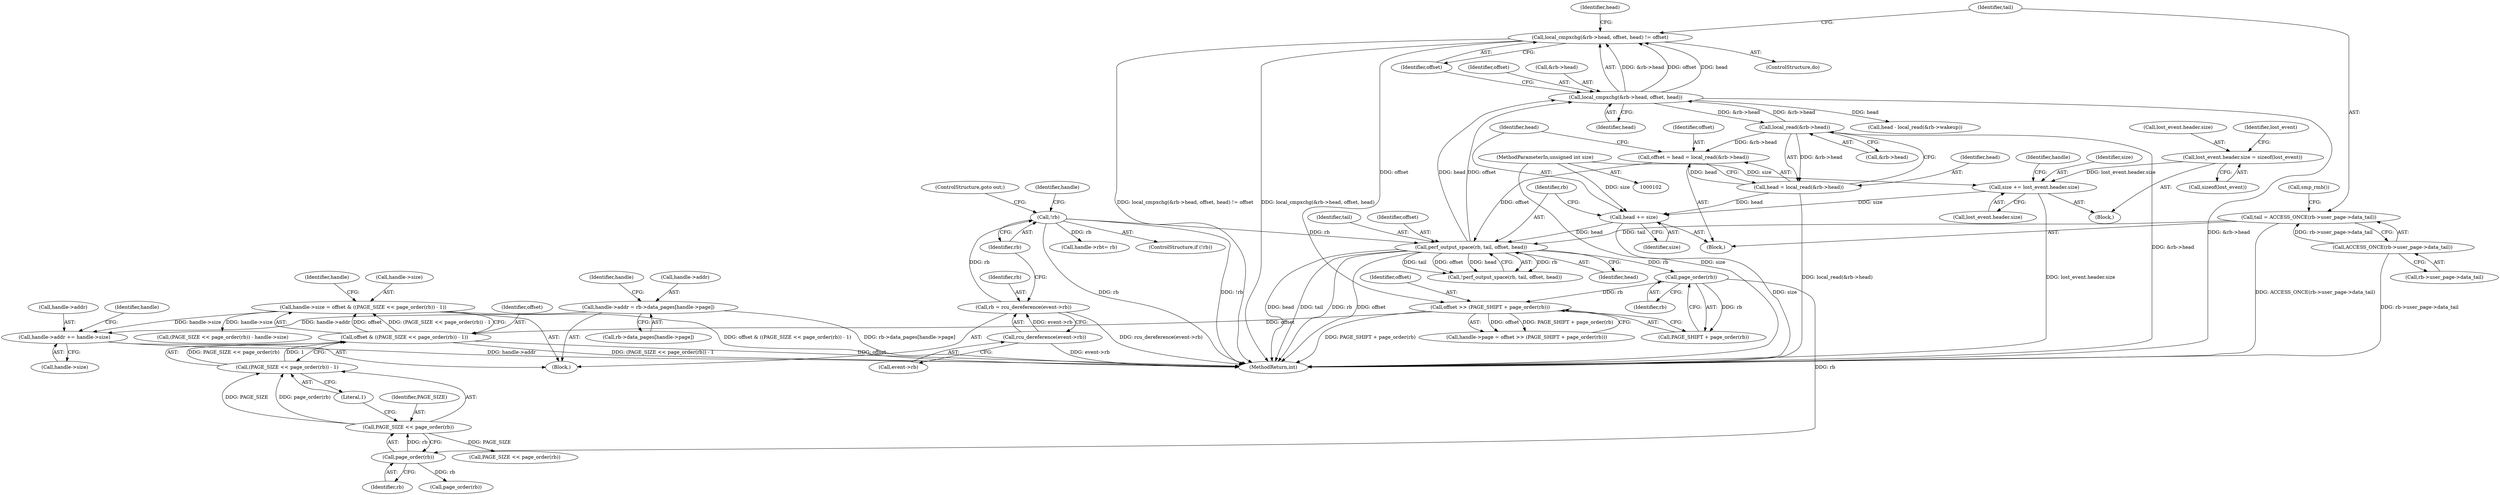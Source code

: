 digraph "0_linux_a8b0ca17b80e92faab46ee7179ba9e99ccb61233_68@pointer" {
"1000294" [label="(Call,handle->addr += handle->size)"];
"1000271" [label="(Call,handle->size = offset & ((PAGE_SIZE << page_order(rb)) - 1))"];
"1000275" [label="(Call,offset & ((PAGE_SIZE << page_order(rb)) - 1))"];
"1000256" [label="(Call,offset >> (PAGE_SHIFT + page_order(rb)))"];
"1000223" [label="(Call,local_cmpxchg(&rb->head, offset, head) != offset)"];
"1000224" [label="(Call,local_cmpxchg(&rb->head, offset, head))"];
"1000206" [label="(Call,local_read(&rb->head))"];
"1000217" [label="(Call,perf_output_space(rb, tail, offset, head))"];
"1000132" [label="(Call,!rb)"];
"1000125" [label="(Call,rb = rcu_dereference(event->rb))"];
"1000127" [label="(Call,rcu_dereference(event->rb))"];
"1000193" [label="(Call,tail = ACCESS_ONCE(rb->user_page->data_tail))"];
"1000195" [label="(Call,ACCESS_ONCE(rb->user_page->data_tail))"];
"1000202" [label="(Call,offset = head = local_read(&rb->head))"];
"1000204" [label="(Call,head = local_read(&rb->head))"];
"1000211" [label="(Call,head += size)"];
"1000182" [label="(Call,size += lost_event.header.size)"];
"1000166" [label="(Call,lost_event.header.size = sizeof(lost_event))"];
"1000105" [label="(MethodParameterIn,unsigned int size)"];
"1000260" [label="(Call,page_order(rb))"];
"1000277" [label="(Call,(PAGE_SIZE << page_order(rb)) - 1)"];
"1000278" [label="(Call,PAGE_SIZE << page_order(rb))"];
"1000280" [label="(Call,page_order(rb))"];
"1000283" [label="(Call,handle->addr = rb->data_pages[handle->page])"];
"1000283" [label="(Call,handle->addr = rb->data_pages[handle->page])"];
"1000224" [label="(Call,local_cmpxchg(&rb->head, offset, head))"];
"1000294" [label="(Call,handle->addr += handle->size)"];
"1000258" [label="(Call,PAGE_SHIFT + page_order(rb))"];
"1000204" [label="(Call,head = local_read(&rb->head))"];
"1000133" [label="(Identifier,rb)"];
"1000190" [label="(Identifier,handle)"];
"1000194" [label="(Identifier,tail)"];
"1000177" [label="(Identifier,lost_event)"];
"1000192" [label="(Block,)"];
"1000275" [label="(Call,offset & ((PAGE_SIZE << page_order(rb)) - 1))"];
"1000280" [label="(Call,page_order(rb))"];
"1000137" [label="(Identifier,handle)"];
"1000128" [label="(Call,event->rb)"];
"1000279" [label="(Identifier,PAGE_SIZE)"];
"1000285" [label="(Identifier,handle)"];
"1000220" [label="(Identifier,offset)"];
"1000277" [label="(Call,(PAGE_SIZE << page_order(rb)) - 1)"];
"1000218" [label="(Identifier,rb)"];
"1000134" [label="(ControlStructure,goto out;)"];
"1000252" [label="(Call,handle->page = offset >> (PAGE_SHIFT + page_order(rb)))"];
"1000184" [label="(Call,lost_event.header.size)"];
"1000295" [label="(Call,handle->addr)"];
"1000195" [label="(Call,ACCESS_ONCE(rb->user_page->data_tail))"];
"1000203" [label="(Identifier,offset)"];
"1000296" [label="(Identifier,handle)"];
"1000125" [label="(Call,rb = rcu_dereference(event->rb))"];
"1000166" [label="(Call,lost_event.header.size = sizeof(lost_event))"];
"1000212" [label="(Identifier,head)"];
"1000182" [label="(Call,size += lost_event.header.size)"];
"1000230" [label="(Identifier,head)"];
"1000257" [label="(Identifier,offset)"];
"1000191" [label="(ControlStructure,do)"];
"1000261" [label="(Identifier,rb)"];
"1000105" [label="(MethodParameterIn,unsigned int size)"];
"1000256" [label="(Call,offset >> (PAGE_SHIFT + page_order(rb)))"];
"1000219" [label="(Identifier,tail)"];
"1000272" [label="(Call,handle->size)"];
"1000217" [label="(Call,perf_output_space(rb, tail, offset, head))"];
"1000234" [label="(Call,head - local_read(&rb->wakeup))"];
"1000211" [label="(Call,head += size)"];
"1000127" [label="(Call,rcu_dereference(event->rb))"];
"1000183" [label="(Identifier,size)"];
"1000126" [label="(Identifier,rb)"];
"1000229" [label="(Identifier,offset)"];
"1000205" [label="(Identifier,head)"];
"1000207" [label="(Call,&rb->head)"];
"1000281" [label="(Identifier,rb)"];
"1000201" [label="(Call,smp_rmb())"];
"1000213" [label="(Identifier,size)"];
"1000370" [label="(MethodReturn,int)"];
"1000107" [label="(Block,)"];
"1000135" [label="(Call,handle->rb\t= rb)"];
"1000235" [label="(Identifier,head)"];
"1000231" [label="(Identifier,offset)"];
"1000260" [label="(Call,page_order(rb))"];
"1000221" [label="(Identifier,head)"];
"1000306" [label="(Call,PAGE_SIZE << page_order(rb))"];
"1000284" [label="(Call,handle->addr)"];
"1000282" [label="(Literal,1)"];
"1000206" [label="(Call,local_read(&rb->head))"];
"1000196" [label="(Call,rb->user_page->data_tail)"];
"1000298" [label="(Call,handle->size)"];
"1000271" [label="(Call,handle->size = offset & ((PAGE_SIZE << page_order(rb)) - 1))"];
"1000303" [label="(Identifier,handle)"];
"1000223" [label="(Call,local_cmpxchg(&rb->head, offset, head) != offset)"];
"1000132" [label="(Call,!rb)"];
"1000287" [label="(Call,rb->data_pages[handle->page])"];
"1000225" [label="(Call,&rb->head)"];
"1000308" [label="(Call,page_order(rb))"];
"1000305" [label="(Call,(PAGE_SIZE << page_order(rb)) - handle->size)"];
"1000216" [label="(Call,!perf_output_space(rb, tail, offset, head))"];
"1000172" [label="(Call,sizeof(lost_event))"];
"1000278" [label="(Call,PAGE_SIZE << page_order(rb))"];
"1000202" [label="(Call,offset = head = local_read(&rb->head))"];
"1000193" [label="(Call,tail = ACCESS_ONCE(rb->user_page->data_tail))"];
"1000131" [label="(ControlStructure,if (!rb))"];
"1000167" [label="(Call,lost_event.header.size)"];
"1000276" [label="(Identifier,offset)"];
"1000165" [label="(Block,)"];
"1000294" -> "1000107"  [label="AST: "];
"1000294" -> "1000298"  [label="CFG: "];
"1000295" -> "1000294"  [label="AST: "];
"1000298" -> "1000294"  [label="AST: "];
"1000303" -> "1000294"  [label="CFG: "];
"1000294" -> "1000370"  [label="DDG: handle->addr"];
"1000271" -> "1000294"  [label="DDG: handle->size"];
"1000283" -> "1000294"  [label="DDG: handle->addr"];
"1000271" -> "1000107"  [label="AST: "];
"1000271" -> "1000275"  [label="CFG: "];
"1000272" -> "1000271"  [label="AST: "];
"1000275" -> "1000271"  [label="AST: "];
"1000285" -> "1000271"  [label="CFG: "];
"1000271" -> "1000370"  [label="DDG: offset & ((PAGE_SIZE << page_order(rb)) - 1)"];
"1000275" -> "1000271"  [label="DDG: offset"];
"1000275" -> "1000271"  [label="DDG: (PAGE_SIZE << page_order(rb)) - 1"];
"1000271" -> "1000305"  [label="DDG: handle->size"];
"1000275" -> "1000277"  [label="CFG: "];
"1000276" -> "1000275"  [label="AST: "];
"1000277" -> "1000275"  [label="AST: "];
"1000275" -> "1000370"  [label="DDG: offset"];
"1000275" -> "1000370"  [label="DDG: (PAGE_SIZE << page_order(rb)) - 1"];
"1000256" -> "1000275"  [label="DDG: offset"];
"1000277" -> "1000275"  [label="DDG: PAGE_SIZE << page_order(rb)"];
"1000277" -> "1000275"  [label="DDG: 1"];
"1000256" -> "1000252"  [label="AST: "];
"1000256" -> "1000258"  [label="CFG: "];
"1000257" -> "1000256"  [label="AST: "];
"1000258" -> "1000256"  [label="AST: "];
"1000252" -> "1000256"  [label="CFG: "];
"1000256" -> "1000370"  [label="DDG: PAGE_SHIFT + page_order(rb)"];
"1000256" -> "1000252"  [label="DDG: offset"];
"1000256" -> "1000252"  [label="DDG: PAGE_SHIFT + page_order(rb)"];
"1000223" -> "1000256"  [label="DDG: offset"];
"1000260" -> "1000256"  [label="DDG: rb"];
"1000223" -> "1000191"  [label="AST: "];
"1000223" -> "1000231"  [label="CFG: "];
"1000224" -> "1000223"  [label="AST: "];
"1000231" -> "1000223"  [label="AST: "];
"1000194" -> "1000223"  [label="CFG: "];
"1000235" -> "1000223"  [label="CFG: "];
"1000223" -> "1000370"  [label="DDG: local_cmpxchg(&rb->head, offset, head) != offset"];
"1000223" -> "1000370"  [label="DDG: local_cmpxchg(&rb->head, offset, head)"];
"1000224" -> "1000223"  [label="DDG: &rb->head"];
"1000224" -> "1000223"  [label="DDG: offset"];
"1000224" -> "1000223"  [label="DDG: head"];
"1000224" -> "1000230"  [label="CFG: "];
"1000225" -> "1000224"  [label="AST: "];
"1000229" -> "1000224"  [label="AST: "];
"1000230" -> "1000224"  [label="AST: "];
"1000231" -> "1000224"  [label="CFG: "];
"1000224" -> "1000370"  [label="DDG: &rb->head"];
"1000224" -> "1000206"  [label="DDG: &rb->head"];
"1000206" -> "1000224"  [label="DDG: &rb->head"];
"1000217" -> "1000224"  [label="DDG: offset"];
"1000217" -> "1000224"  [label="DDG: head"];
"1000224" -> "1000234"  [label="DDG: head"];
"1000206" -> "1000204"  [label="AST: "];
"1000206" -> "1000207"  [label="CFG: "];
"1000207" -> "1000206"  [label="AST: "];
"1000204" -> "1000206"  [label="CFG: "];
"1000206" -> "1000370"  [label="DDG: &rb->head"];
"1000206" -> "1000202"  [label="DDG: &rb->head"];
"1000206" -> "1000204"  [label="DDG: &rb->head"];
"1000217" -> "1000216"  [label="AST: "];
"1000217" -> "1000221"  [label="CFG: "];
"1000218" -> "1000217"  [label="AST: "];
"1000219" -> "1000217"  [label="AST: "];
"1000220" -> "1000217"  [label="AST: "];
"1000221" -> "1000217"  [label="AST: "];
"1000216" -> "1000217"  [label="CFG: "];
"1000217" -> "1000370"  [label="DDG: head"];
"1000217" -> "1000370"  [label="DDG: tail"];
"1000217" -> "1000370"  [label="DDG: rb"];
"1000217" -> "1000370"  [label="DDG: offset"];
"1000217" -> "1000216"  [label="DDG: rb"];
"1000217" -> "1000216"  [label="DDG: tail"];
"1000217" -> "1000216"  [label="DDG: offset"];
"1000217" -> "1000216"  [label="DDG: head"];
"1000132" -> "1000217"  [label="DDG: rb"];
"1000193" -> "1000217"  [label="DDG: tail"];
"1000202" -> "1000217"  [label="DDG: offset"];
"1000211" -> "1000217"  [label="DDG: head"];
"1000217" -> "1000260"  [label="DDG: rb"];
"1000132" -> "1000131"  [label="AST: "];
"1000132" -> "1000133"  [label="CFG: "];
"1000133" -> "1000132"  [label="AST: "];
"1000134" -> "1000132"  [label="CFG: "];
"1000137" -> "1000132"  [label="CFG: "];
"1000132" -> "1000370"  [label="DDG: !rb"];
"1000132" -> "1000370"  [label="DDG: rb"];
"1000125" -> "1000132"  [label="DDG: rb"];
"1000132" -> "1000135"  [label="DDG: rb"];
"1000125" -> "1000107"  [label="AST: "];
"1000125" -> "1000127"  [label="CFG: "];
"1000126" -> "1000125"  [label="AST: "];
"1000127" -> "1000125"  [label="AST: "];
"1000133" -> "1000125"  [label="CFG: "];
"1000125" -> "1000370"  [label="DDG: rcu_dereference(event->rb)"];
"1000127" -> "1000125"  [label="DDG: event->rb"];
"1000127" -> "1000128"  [label="CFG: "];
"1000128" -> "1000127"  [label="AST: "];
"1000127" -> "1000370"  [label="DDG: event->rb"];
"1000193" -> "1000192"  [label="AST: "];
"1000193" -> "1000195"  [label="CFG: "];
"1000194" -> "1000193"  [label="AST: "];
"1000195" -> "1000193"  [label="AST: "];
"1000201" -> "1000193"  [label="CFG: "];
"1000193" -> "1000370"  [label="DDG: ACCESS_ONCE(rb->user_page->data_tail)"];
"1000195" -> "1000193"  [label="DDG: rb->user_page->data_tail"];
"1000195" -> "1000196"  [label="CFG: "];
"1000196" -> "1000195"  [label="AST: "];
"1000195" -> "1000370"  [label="DDG: rb->user_page->data_tail"];
"1000202" -> "1000192"  [label="AST: "];
"1000202" -> "1000204"  [label="CFG: "];
"1000203" -> "1000202"  [label="AST: "];
"1000204" -> "1000202"  [label="AST: "];
"1000212" -> "1000202"  [label="CFG: "];
"1000204" -> "1000202"  [label="DDG: head"];
"1000205" -> "1000204"  [label="AST: "];
"1000204" -> "1000370"  [label="DDG: local_read(&rb->head)"];
"1000204" -> "1000211"  [label="DDG: head"];
"1000211" -> "1000192"  [label="AST: "];
"1000211" -> "1000213"  [label="CFG: "];
"1000212" -> "1000211"  [label="AST: "];
"1000213" -> "1000211"  [label="AST: "];
"1000218" -> "1000211"  [label="CFG: "];
"1000211" -> "1000370"  [label="DDG: size"];
"1000182" -> "1000211"  [label="DDG: size"];
"1000105" -> "1000211"  [label="DDG: size"];
"1000182" -> "1000165"  [label="AST: "];
"1000182" -> "1000184"  [label="CFG: "];
"1000183" -> "1000182"  [label="AST: "];
"1000184" -> "1000182"  [label="AST: "];
"1000190" -> "1000182"  [label="CFG: "];
"1000182" -> "1000370"  [label="DDG: lost_event.header.size"];
"1000166" -> "1000182"  [label="DDG: lost_event.header.size"];
"1000105" -> "1000182"  [label="DDG: size"];
"1000166" -> "1000165"  [label="AST: "];
"1000166" -> "1000172"  [label="CFG: "];
"1000167" -> "1000166"  [label="AST: "];
"1000172" -> "1000166"  [label="AST: "];
"1000177" -> "1000166"  [label="CFG: "];
"1000105" -> "1000102"  [label="AST: "];
"1000105" -> "1000370"  [label="DDG: size"];
"1000260" -> "1000258"  [label="AST: "];
"1000260" -> "1000261"  [label="CFG: "];
"1000261" -> "1000260"  [label="AST: "];
"1000258" -> "1000260"  [label="CFG: "];
"1000260" -> "1000258"  [label="DDG: rb"];
"1000260" -> "1000280"  [label="DDG: rb"];
"1000277" -> "1000282"  [label="CFG: "];
"1000278" -> "1000277"  [label="AST: "];
"1000282" -> "1000277"  [label="AST: "];
"1000278" -> "1000277"  [label="DDG: PAGE_SIZE"];
"1000278" -> "1000277"  [label="DDG: page_order(rb)"];
"1000278" -> "1000280"  [label="CFG: "];
"1000279" -> "1000278"  [label="AST: "];
"1000280" -> "1000278"  [label="AST: "];
"1000282" -> "1000278"  [label="CFG: "];
"1000280" -> "1000278"  [label="DDG: rb"];
"1000278" -> "1000306"  [label="DDG: PAGE_SIZE"];
"1000280" -> "1000281"  [label="CFG: "];
"1000281" -> "1000280"  [label="AST: "];
"1000280" -> "1000308"  [label="DDG: rb"];
"1000283" -> "1000107"  [label="AST: "];
"1000283" -> "1000287"  [label="CFG: "];
"1000284" -> "1000283"  [label="AST: "];
"1000287" -> "1000283"  [label="AST: "];
"1000296" -> "1000283"  [label="CFG: "];
"1000283" -> "1000370"  [label="DDG: rb->data_pages[handle->page]"];
}
